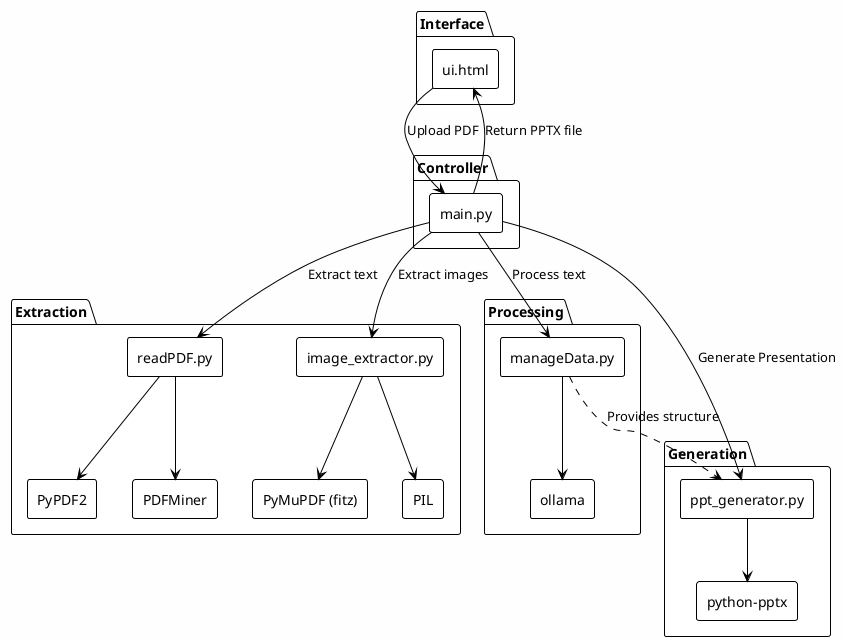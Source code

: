 @startuml PDF to PowerPoint Architecture
!theme plain
skinparam backgroundColor #FEFEFE
skinparam componentStyle rectangle

package "Interface" {
  [ui.html] as WebUI
}

package "Controller" {
  [main.py] as FlaskServer
}

package "Extraction" {
  [readPDF.py] as PdfExtractor
  [image_extractor.py] as ImageExtractor
  [PyPDF2] as PyPDF2Lib
  [PDFMiner] as PDFMinerLib
  [PyMuPDF (fitz)] as FitzLib
  [PIL] as PILLib
}

package "Processing" {
  [manageData.py] as OllamaProcessor
  [ollama] as OllamaAPI
}

package "Generation" {
  [ppt_generator.py] as PPTGenerator
  [python-pptx] as PPTXLib
}

' Conections between components
WebUI --> FlaskServer : Upload PDF
FlaskServer --> PdfExtractor : Extract text
FlaskServer --> ImageExtractor : Extract images
FlaskServer --> OllamaProcessor : Process text
FlaskServer --> PPTGenerator : Generate Presentation

PdfExtractor --> PyPDF2Lib
PdfExtractor --> PDFMinerLib
ImageExtractor --> FitzLib
ImageExtractor --> PILLib
OllamaProcessor --> OllamaAPI
PPTGenerator --> PPTXLib

OllamaProcessor ..> PPTGenerator : Provides structure

' Data flow
WebUI <-- FlaskServer : Return PPTX file

@enduml